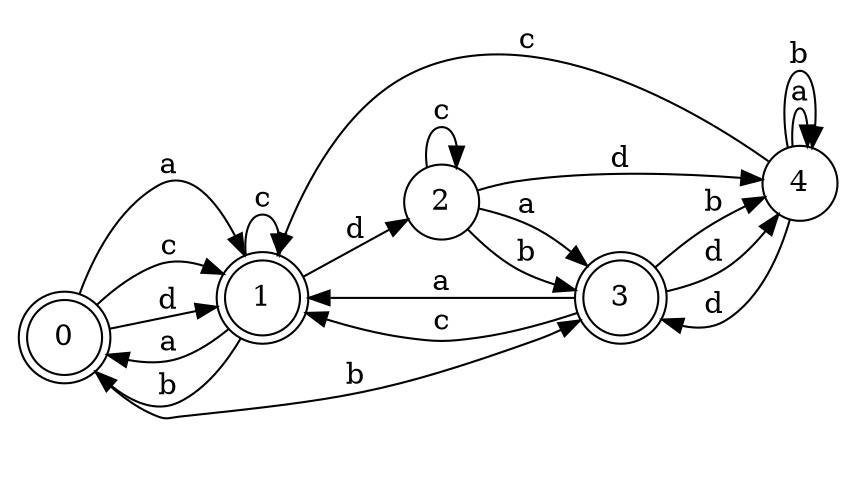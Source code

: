 digraph n4_1 {
__start0 [label="" shape="none"];

rankdir=LR;
size="8,5";

s0 [style="rounded,filled", color="black", fillcolor="white" shape="doublecircle", label="0"];
s1 [style="rounded,filled", color="black", fillcolor="white" shape="doublecircle", label="1"];
s2 [style="filled", color="black", fillcolor="white" shape="circle", label="2"];
s3 [style="rounded,filled", color="black", fillcolor="white" shape="doublecircle", label="3"];
s4 [style="filled", color="black", fillcolor="white" shape="circle", label="4"];
s0 -> s1 [label="a"];
s0 -> s3 [label="b"];
s0 -> s1 [label="c"];
s0 -> s1 [label="d"];
s1 -> s0 [label="a"];
s1 -> s0 [label="b"];
s1 -> s1 [label="c"];
s1 -> s2 [label="d"];
s2 -> s3 [label="a"];
s2 -> s3 [label="b"];
s2 -> s2 [label="c"];
s2 -> s4 [label="d"];
s3 -> s1 [label="a"];
s3 -> s4 [label="b"];
s3 -> s1 [label="c"];
s3 -> s4 [label="d"];
s4 -> s4 [label="a"];
s4 -> s4 [label="b"];
s4 -> s1 [label="c"];
s4 -> s3 [label="d"];

}